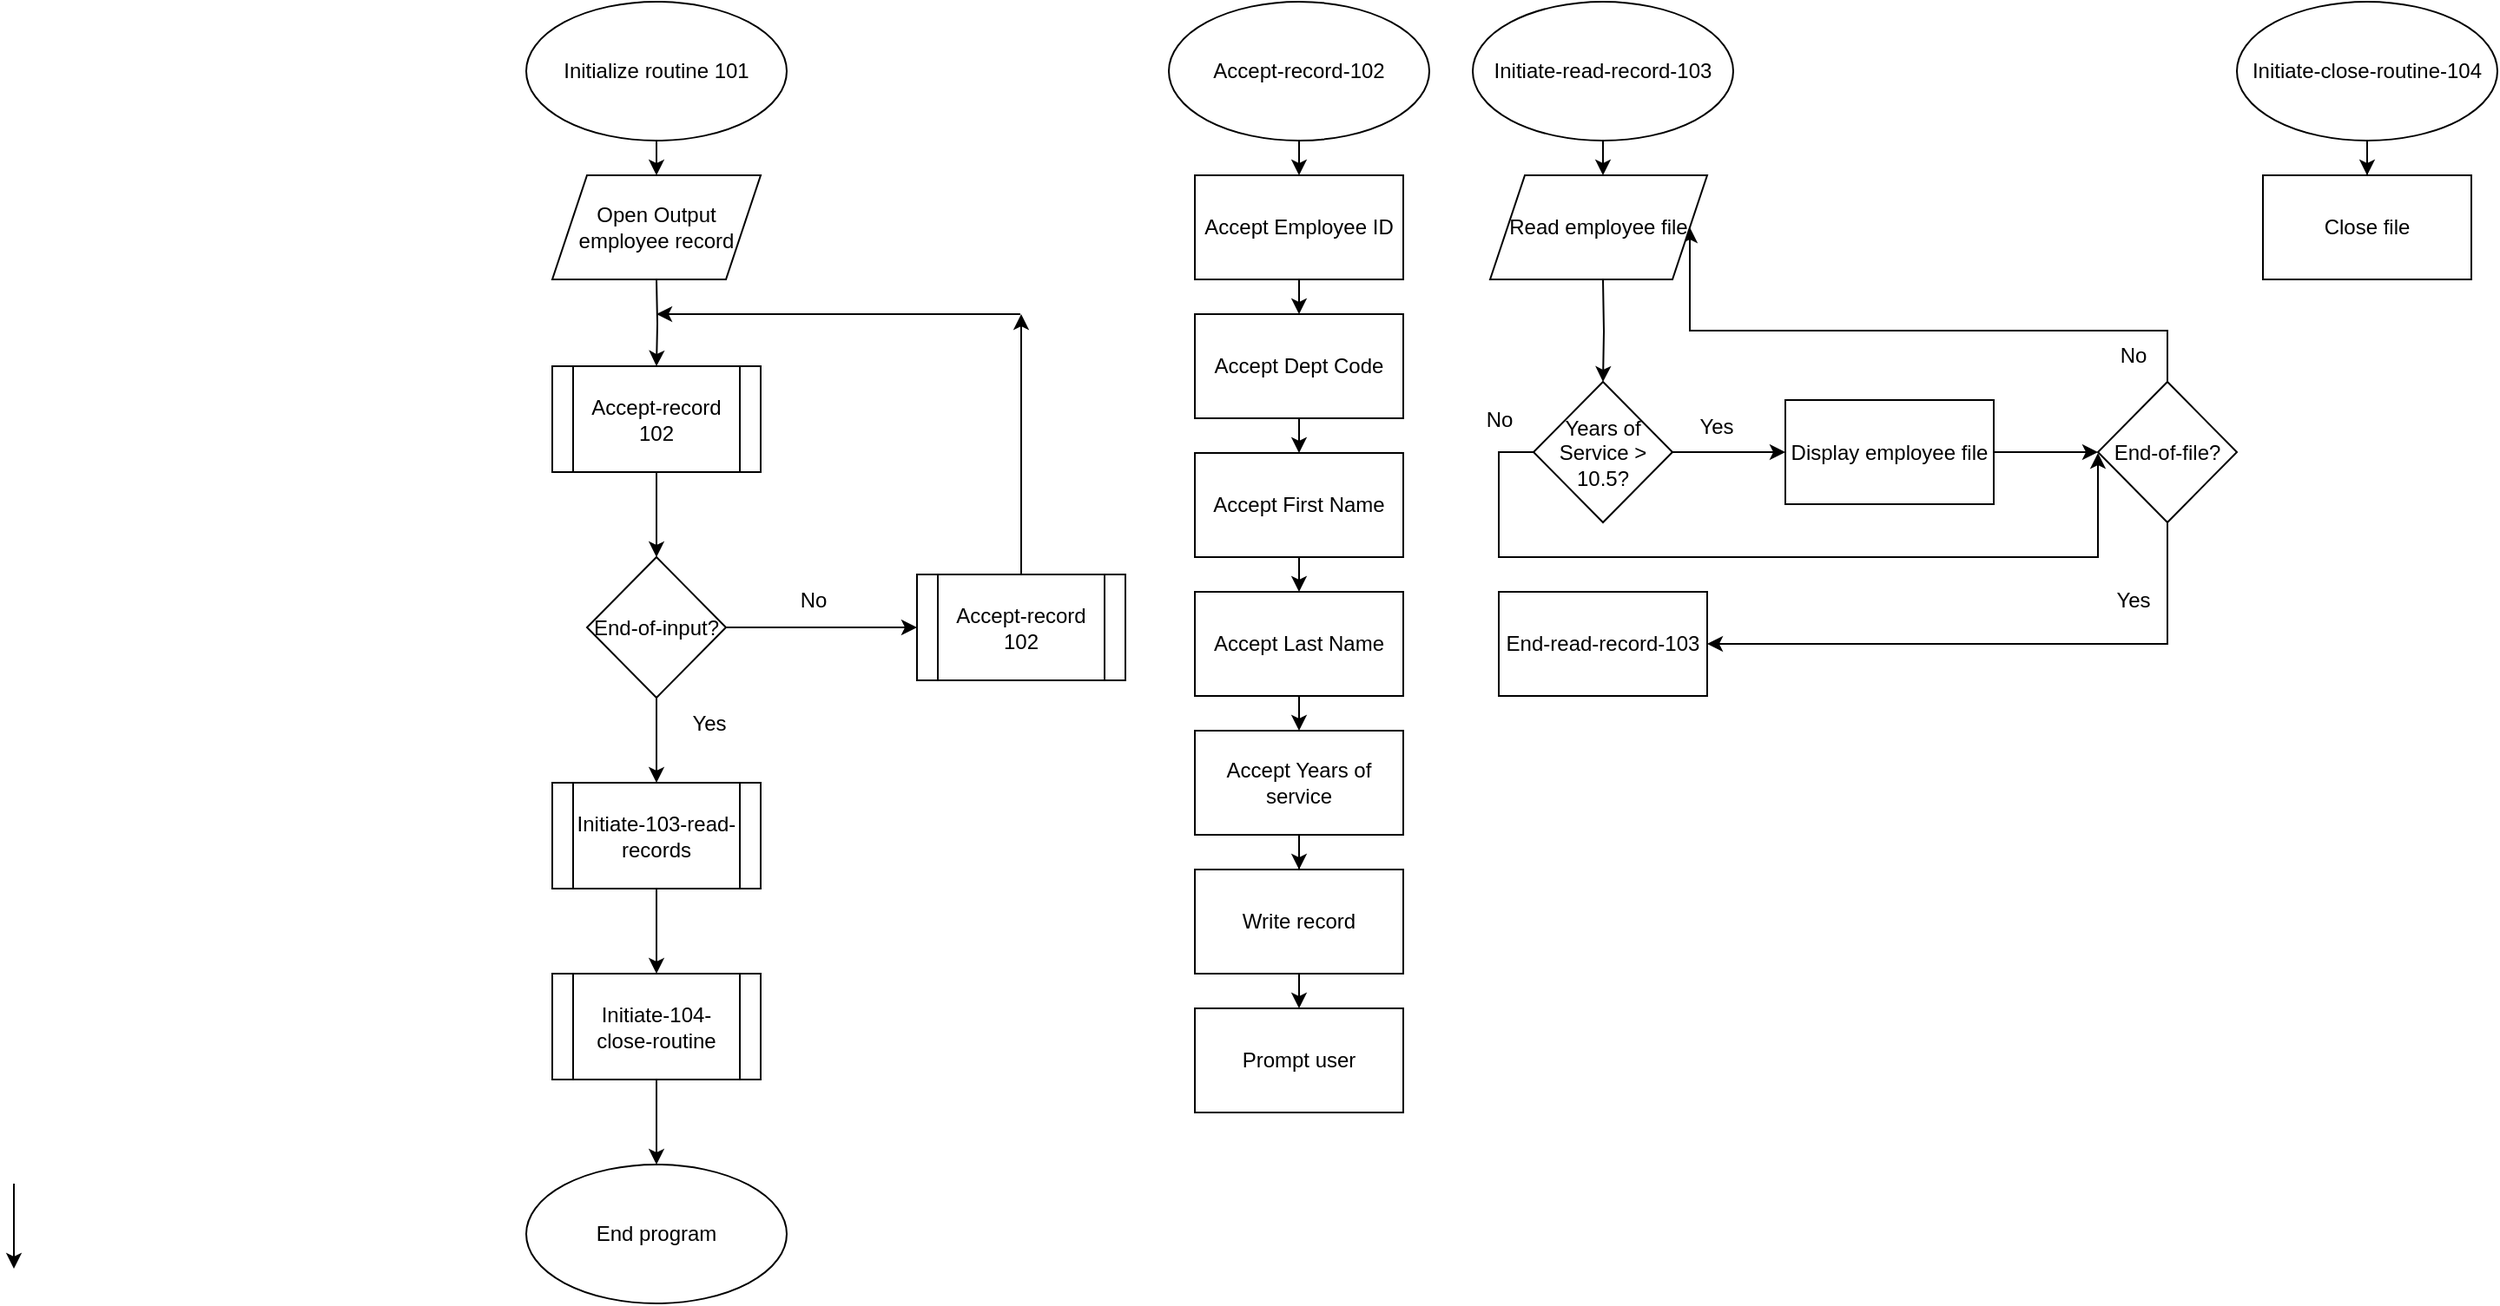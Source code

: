 <mxfile version="27.1.4">
  <diagram name="Page-1" id="qaMi9cR7SeN8WYckawro">
    <mxGraphModel dx="1553" dy="750" grid="1" gridSize="10" guides="1" tooltips="1" connect="1" arrows="1" fold="1" page="1" pageScale="1" pageWidth="850" pageHeight="1100" math="0" shadow="0">
      <root>
        <mxCell id="0" />
        <mxCell id="1" parent="0" />
        <mxCell id="efkY1EfVVCiKtOzfPzsn-13" style="edgeStyle=orthogonalEdgeStyle;rounded=0;orthogonalLoop=1;jettySize=auto;html=1;exitX=0.5;exitY=1;exitDx=0;exitDy=0;entryX=0.5;entryY=0;entryDx=0;entryDy=0;" edge="1" parent="1" target="efkY1EfVVCiKtOzfPzsn-7">
          <mxGeometry relative="1" as="geometry">
            <mxPoint x="130" y="220" as="sourcePoint" />
          </mxGeometry>
        </mxCell>
        <mxCell id="efkY1EfVVCiKtOzfPzsn-23" style="edgeStyle=orthogonalEdgeStyle;rounded=0;orthogonalLoop=1;jettySize=auto;html=1;exitX=0.5;exitY=1;exitDx=0;exitDy=0;entryX=0.5;entryY=0;entryDx=0;entryDy=0;" edge="1" parent="1" source="efkY1EfVVCiKtOzfPzsn-5">
          <mxGeometry relative="1" as="geometry">
            <mxPoint x="130" y="160" as="targetPoint" />
          </mxGeometry>
        </mxCell>
        <mxCell id="efkY1EfVVCiKtOzfPzsn-5" value="Initialize routine 101" style="ellipse;whiteSpace=wrap;html=1;" vertex="1" parent="1">
          <mxGeometry x="55" y="60" width="150" height="80" as="geometry" />
        </mxCell>
        <mxCell id="efkY1EfVVCiKtOzfPzsn-14" style="edgeStyle=orthogonalEdgeStyle;rounded=0;orthogonalLoop=1;jettySize=auto;html=1;exitX=0.5;exitY=0;exitDx=0;exitDy=0;" edge="1" parent="1" source="efkY1EfVVCiKtOzfPzsn-6">
          <mxGeometry relative="1" as="geometry">
            <mxPoint x="340" y="240" as="targetPoint" />
          </mxGeometry>
        </mxCell>
        <mxCell id="efkY1EfVVCiKtOzfPzsn-6" value="Accept-record 102" style="shape=process;whiteSpace=wrap;html=1;backgroundOutline=1;" vertex="1" parent="1">
          <mxGeometry x="280" y="390" width="120" height="61" as="geometry" />
        </mxCell>
        <mxCell id="efkY1EfVVCiKtOzfPzsn-26" style="edgeStyle=orthogonalEdgeStyle;rounded=0;orthogonalLoop=1;jettySize=auto;html=1;exitX=0.5;exitY=1;exitDx=0;exitDy=0;entryX=0.5;entryY=0;entryDx=0;entryDy=0;" edge="1" parent="1" source="efkY1EfVVCiKtOzfPzsn-7" target="efkY1EfVVCiKtOzfPzsn-8">
          <mxGeometry relative="1" as="geometry" />
        </mxCell>
        <mxCell id="efkY1EfVVCiKtOzfPzsn-7" value="Accept-record 102" style="shape=process;whiteSpace=wrap;html=1;backgroundOutline=1;" vertex="1" parent="1">
          <mxGeometry x="70" y="270" width="120" height="61" as="geometry" />
        </mxCell>
        <mxCell id="efkY1EfVVCiKtOzfPzsn-16" style="edgeStyle=orthogonalEdgeStyle;rounded=0;orthogonalLoop=1;jettySize=auto;html=1;exitX=1;exitY=0.5;exitDx=0;exitDy=0;entryX=0;entryY=0.5;entryDx=0;entryDy=0;" edge="1" parent="1" source="efkY1EfVVCiKtOzfPzsn-8" target="efkY1EfVVCiKtOzfPzsn-6">
          <mxGeometry relative="1" as="geometry" />
        </mxCell>
        <mxCell id="efkY1EfVVCiKtOzfPzsn-33" style="edgeStyle=orthogonalEdgeStyle;rounded=0;orthogonalLoop=1;jettySize=auto;html=1;exitX=0.5;exitY=1;exitDx=0;exitDy=0;" edge="1" parent="1" source="efkY1EfVVCiKtOzfPzsn-8">
          <mxGeometry relative="1" as="geometry">
            <mxPoint x="130" y="510" as="targetPoint" />
          </mxGeometry>
        </mxCell>
        <mxCell id="efkY1EfVVCiKtOzfPzsn-8" value="End-of-input?" style="rhombus;whiteSpace=wrap;html=1;" vertex="1" parent="1">
          <mxGeometry x="90" y="380" width="80" height="81" as="geometry" />
        </mxCell>
        <mxCell id="efkY1EfVVCiKtOzfPzsn-18" style="edgeStyle=orthogonalEdgeStyle;rounded=0;orthogonalLoop=1;jettySize=auto;html=1;exitX=0.5;exitY=1;exitDx=0;exitDy=0;entryX=0.5;entryY=0;entryDx=0;entryDy=0;" edge="1" parent="1" source="efkY1EfVVCiKtOzfPzsn-9" target="efkY1EfVVCiKtOzfPzsn-11">
          <mxGeometry relative="1" as="geometry" />
        </mxCell>
        <mxCell id="efkY1EfVVCiKtOzfPzsn-9" value="&lt;div&gt;Accept-record-102&lt;/div&gt;" style="ellipse;whiteSpace=wrap;html=1;" vertex="1" parent="1">
          <mxGeometry x="425" y="60" width="150" height="80" as="geometry" />
        </mxCell>
        <mxCell id="efkY1EfVVCiKtOzfPzsn-19" style="edgeStyle=orthogonalEdgeStyle;rounded=0;orthogonalLoop=1;jettySize=auto;html=1;exitX=0.5;exitY=1;exitDx=0;exitDy=0;entryX=0.5;entryY=0;entryDx=0;entryDy=0;" edge="1" parent="1" source="efkY1EfVVCiKtOzfPzsn-11" target="efkY1EfVVCiKtOzfPzsn-17">
          <mxGeometry relative="1" as="geometry" />
        </mxCell>
        <mxCell id="efkY1EfVVCiKtOzfPzsn-11" value="Accept Employee ID" style="rounded=0;whiteSpace=wrap;html=1;" vertex="1" parent="1">
          <mxGeometry x="440" y="160" width="120" height="60" as="geometry" />
        </mxCell>
        <mxCell id="efkY1EfVVCiKtOzfPzsn-15" style="edgeStyle=orthogonalEdgeStyle;rounded=0;orthogonalLoop=1;jettySize=auto;html=1;exitX=0.5;exitY=0;exitDx=0;exitDy=0;" edge="1" parent="1">
          <mxGeometry relative="1" as="geometry">
            <mxPoint x="130" y="240" as="targetPoint" />
            <mxPoint x="339.5" y="240" as="sourcePoint" />
          </mxGeometry>
        </mxCell>
        <mxCell id="efkY1EfVVCiKtOzfPzsn-21" style="edgeStyle=orthogonalEdgeStyle;rounded=0;orthogonalLoop=1;jettySize=auto;html=1;exitX=0.5;exitY=1;exitDx=0;exitDy=0;entryX=0.5;entryY=0;entryDx=0;entryDy=0;" edge="1" parent="1" source="efkY1EfVVCiKtOzfPzsn-17" target="efkY1EfVVCiKtOzfPzsn-20">
          <mxGeometry relative="1" as="geometry" />
        </mxCell>
        <mxCell id="efkY1EfVVCiKtOzfPzsn-17" value="Accept Dept Code" style="rounded=0;whiteSpace=wrap;html=1;" vertex="1" parent="1">
          <mxGeometry x="440" y="240" width="120" height="60" as="geometry" />
        </mxCell>
        <mxCell id="efkY1EfVVCiKtOzfPzsn-25" style="edgeStyle=orthogonalEdgeStyle;rounded=0;orthogonalLoop=1;jettySize=auto;html=1;exitX=0.5;exitY=1;exitDx=0;exitDy=0;entryX=0.5;entryY=0;entryDx=0;entryDy=0;" edge="1" parent="1" source="efkY1EfVVCiKtOzfPzsn-20" target="efkY1EfVVCiKtOzfPzsn-24">
          <mxGeometry relative="1" as="geometry" />
        </mxCell>
        <mxCell id="efkY1EfVVCiKtOzfPzsn-20" value="Accept First Name" style="rounded=0;whiteSpace=wrap;html=1;" vertex="1" parent="1">
          <mxGeometry x="440" y="320" width="120" height="60" as="geometry" />
        </mxCell>
        <mxCell id="efkY1EfVVCiKtOzfPzsn-30" style="edgeStyle=orthogonalEdgeStyle;rounded=0;orthogonalLoop=1;jettySize=auto;html=1;exitX=0.5;exitY=1;exitDx=0;exitDy=0;entryX=0.5;entryY=0;entryDx=0;entryDy=0;" edge="1" parent="1" source="efkY1EfVVCiKtOzfPzsn-24" target="efkY1EfVVCiKtOzfPzsn-29">
          <mxGeometry relative="1" as="geometry" />
        </mxCell>
        <mxCell id="efkY1EfVVCiKtOzfPzsn-24" value="Accept Last Name" style="rounded=0;whiteSpace=wrap;html=1;" vertex="1" parent="1">
          <mxGeometry x="440" y="400" width="120" height="60" as="geometry" />
        </mxCell>
        <mxCell id="efkY1EfVVCiKtOzfPzsn-28" value="No" style="text;html=1;align=center;verticalAlign=middle;resizable=0;points=[];autosize=1;strokeColor=none;fillColor=none;" vertex="1" parent="1">
          <mxGeometry x="200" y="390" width="40" height="30" as="geometry" />
        </mxCell>
        <mxCell id="efkY1EfVVCiKtOzfPzsn-32" style="edgeStyle=orthogonalEdgeStyle;rounded=0;orthogonalLoop=1;jettySize=auto;html=1;exitX=0.5;exitY=1;exitDx=0;exitDy=0;" edge="1" parent="1" source="efkY1EfVVCiKtOzfPzsn-29" target="efkY1EfVVCiKtOzfPzsn-31">
          <mxGeometry relative="1" as="geometry" />
        </mxCell>
        <mxCell id="efkY1EfVVCiKtOzfPzsn-29" value="&lt;div&gt;Accept Years of service&lt;/div&gt;" style="rounded=0;whiteSpace=wrap;html=1;" vertex="1" parent="1">
          <mxGeometry x="440" y="480" width="120" height="60" as="geometry" />
        </mxCell>
        <mxCell id="efkY1EfVVCiKtOzfPzsn-86" style="edgeStyle=orthogonalEdgeStyle;rounded=0;orthogonalLoop=1;jettySize=auto;html=1;exitX=0.5;exitY=1;exitDx=0;exitDy=0;entryX=0.5;entryY=0;entryDx=0;entryDy=0;" edge="1" parent="1" source="efkY1EfVVCiKtOzfPzsn-31" target="efkY1EfVVCiKtOzfPzsn-85">
          <mxGeometry relative="1" as="geometry" />
        </mxCell>
        <mxCell id="efkY1EfVVCiKtOzfPzsn-31" value="&lt;div&gt;Write record&lt;/div&gt;" style="rounded=0;whiteSpace=wrap;html=1;" vertex="1" parent="1">
          <mxGeometry x="440" y="560" width="120" height="60" as="geometry" />
        </mxCell>
        <mxCell id="efkY1EfVVCiKtOzfPzsn-70" style="edgeStyle=orthogonalEdgeStyle;rounded=0;orthogonalLoop=1;jettySize=auto;html=1;exitX=0.5;exitY=1;exitDx=0;exitDy=0;entryX=0.5;entryY=0;entryDx=0;entryDy=0;" edge="1" parent="1" source="efkY1EfVVCiKtOzfPzsn-34" target="efkY1EfVVCiKtOzfPzsn-69">
          <mxGeometry relative="1" as="geometry" />
        </mxCell>
        <mxCell id="efkY1EfVVCiKtOzfPzsn-34" value="Initiate-103-read-records" style="shape=process;whiteSpace=wrap;html=1;backgroundOutline=1;" vertex="1" parent="1">
          <mxGeometry x="70" y="510" width="120" height="61" as="geometry" />
        </mxCell>
        <mxCell id="efkY1EfVVCiKtOzfPzsn-37" style="edgeStyle=orthogonalEdgeStyle;rounded=0;orthogonalLoop=1;jettySize=auto;html=1;exitX=0.5;exitY=1;exitDx=0;exitDy=0;entryX=0.5;entryY=0;entryDx=0;entryDy=0;" edge="1" parent="1" source="efkY1EfVVCiKtOzfPzsn-35">
          <mxGeometry relative="1" as="geometry">
            <mxPoint x="675" y="160" as="targetPoint" />
          </mxGeometry>
        </mxCell>
        <mxCell id="efkY1EfVVCiKtOzfPzsn-35" value="Initiate-read-record-103" style="ellipse;whiteSpace=wrap;html=1;" vertex="1" parent="1">
          <mxGeometry x="600" y="60" width="150" height="80" as="geometry" />
        </mxCell>
        <mxCell id="efkY1EfVVCiKtOzfPzsn-49" value="" style="edgeStyle=orthogonalEdgeStyle;rounded=0;orthogonalLoop=1;jettySize=auto;html=1;" edge="1" parent="1" target="efkY1EfVVCiKtOzfPzsn-40">
          <mxGeometry relative="1" as="geometry">
            <mxPoint x="675" y="220" as="sourcePoint" />
          </mxGeometry>
        </mxCell>
        <mxCell id="efkY1EfVVCiKtOzfPzsn-47" style="edgeStyle=orthogonalEdgeStyle;rounded=0;orthogonalLoop=1;jettySize=auto;html=1;exitX=1;exitY=0.5;exitDx=0;exitDy=0;entryX=0;entryY=0.5;entryDx=0;entryDy=0;" edge="1" parent="1" source="efkY1EfVVCiKtOzfPzsn-40">
          <mxGeometry relative="1" as="geometry">
            <mxPoint x="780" y="319.5" as="targetPoint" />
          </mxGeometry>
        </mxCell>
        <mxCell id="efkY1EfVVCiKtOzfPzsn-83" style="edgeStyle=orthogonalEdgeStyle;rounded=0;orthogonalLoop=1;jettySize=auto;html=1;exitX=0;exitY=0.5;exitDx=0;exitDy=0;" edge="1" parent="1" source="efkY1EfVVCiKtOzfPzsn-40">
          <mxGeometry relative="1" as="geometry">
            <mxPoint x="960" y="320" as="targetPoint" />
            <Array as="points">
              <mxPoint x="615" y="320" />
              <mxPoint x="615" y="380" />
            </Array>
          </mxGeometry>
        </mxCell>
        <mxCell id="efkY1EfVVCiKtOzfPzsn-40" value="Years of Service &amp;gt; 10.5?" style="rhombus;whiteSpace=wrap;html=1;" vertex="1" parent="1">
          <mxGeometry x="635" y="279" width="80" height="81" as="geometry" />
        </mxCell>
        <mxCell id="efkY1EfVVCiKtOzfPzsn-43" value="Yes" style="text;html=1;align=center;verticalAlign=middle;resizable=0;points=[];autosize=1;strokeColor=none;fillColor=none;" vertex="1" parent="1">
          <mxGeometry x="140" y="461" width="40" height="30" as="geometry" />
        </mxCell>
        <mxCell id="efkY1EfVVCiKtOzfPzsn-44" value="Yes" style="text;html=1;align=center;verticalAlign=middle;resizable=0;points=[];autosize=1;strokeColor=none;fillColor=none;" vertex="1" parent="1">
          <mxGeometry x="720" y="290" width="40" height="30" as="geometry" />
        </mxCell>
        <mxCell id="efkY1EfVVCiKtOzfPzsn-45" value="No" style="text;html=1;align=center;verticalAlign=middle;resizable=0;points=[];autosize=1;strokeColor=none;fillColor=none;" vertex="1" parent="1">
          <mxGeometry x="960" y="249" width="40" height="30" as="geometry" />
        </mxCell>
        <mxCell id="efkY1EfVVCiKtOzfPzsn-52" style="edgeStyle=orthogonalEdgeStyle;rounded=0;orthogonalLoop=1;jettySize=auto;html=1;exitX=1;exitY=0.5;exitDx=0;exitDy=0;entryX=0;entryY=0.5;entryDx=0;entryDy=0;" edge="1" parent="1" source="efkY1EfVVCiKtOzfPzsn-50" target="efkY1EfVVCiKtOzfPzsn-51">
          <mxGeometry relative="1" as="geometry" />
        </mxCell>
        <mxCell id="efkY1EfVVCiKtOzfPzsn-50" value="Display employee file" style="rounded=0;whiteSpace=wrap;html=1;" vertex="1" parent="1">
          <mxGeometry x="780" y="289.5" width="120" height="60" as="geometry" />
        </mxCell>
        <mxCell id="efkY1EfVVCiKtOzfPzsn-53" style="edgeStyle=orthogonalEdgeStyle;rounded=0;orthogonalLoop=1;jettySize=auto;html=1;exitX=0.5;exitY=0;exitDx=0;exitDy=0;entryX=1;entryY=0.5;entryDx=0;entryDy=0;" edge="1" parent="1" source="efkY1EfVVCiKtOzfPzsn-51" target="efkY1EfVVCiKtOzfPzsn-87">
          <mxGeometry relative="1" as="geometry">
            <mxPoint x="735" y="190" as="targetPoint" />
          </mxGeometry>
        </mxCell>
        <mxCell id="efkY1EfVVCiKtOzfPzsn-63" style="edgeStyle=orthogonalEdgeStyle;rounded=0;orthogonalLoop=1;jettySize=auto;html=1;exitX=0.5;exitY=1;exitDx=0;exitDy=0;entryX=1;entryY=0.5;entryDx=0;entryDy=0;" edge="1" parent="1" source="efkY1EfVVCiKtOzfPzsn-51" target="efkY1EfVVCiKtOzfPzsn-67">
          <mxGeometry relative="1" as="geometry">
            <mxPoint x="1000" y="430" as="targetPoint" />
            <mxPoint x="1000" y="380" as="sourcePoint" />
          </mxGeometry>
        </mxCell>
        <mxCell id="efkY1EfVVCiKtOzfPzsn-51" value="End-of-file?" style="rhombus;whiteSpace=wrap;html=1;" vertex="1" parent="1">
          <mxGeometry x="960" y="279" width="80" height="81" as="geometry" />
        </mxCell>
        <mxCell id="efkY1EfVVCiKtOzfPzsn-61" value="Yes" style="text;html=1;align=center;verticalAlign=middle;resizable=0;points=[];autosize=1;strokeColor=none;fillColor=none;" vertex="1" parent="1">
          <mxGeometry x="960" y="390" width="40" height="30" as="geometry" />
        </mxCell>
        <mxCell id="efkY1EfVVCiKtOzfPzsn-67" value="End-read-record-103" style="rounded=0;whiteSpace=wrap;html=1;" vertex="1" parent="1">
          <mxGeometry x="615" y="400" width="120" height="60" as="geometry" />
        </mxCell>
        <mxCell id="efkY1EfVVCiKtOzfPzsn-73" style="edgeStyle=orthogonalEdgeStyle;rounded=0;orthogonalLoop=1;jettySize=auto;html=1;exitX=0.5;exitY=1;exitDx=0;exitDy=0;entryX=0.5;entryY=0;entryDx=0;entryDy=0;" edge="1" parent="1" source="efkY1EfVVCiKtOzfPzsn-69">
          <mxGeometry relative="1" as="geometry">
            <mxPoint x="130" y="730" as="targetPoint" />
          </mxGeometry>
        </mxCell>
        <mxCell id="efkY1EfVVCiKtOzfPzsn-69" value="&lt;div&gt;Initiate-104-close-routine&lt;/div&gt;" style="shape=process;whiteSpace=wrap;html=1;backgroundOutline=1;" vertex="1" parent="1">
          <mxGeometry x="70" y="620" width="120" height="61" as="geometry" />
        </mxCell>
        <mxCell id="efkY1EfVVCiKtOzfPzsn-71" style="edgeStyle=orthogonalEdgeStyle;rounded=0;orthogonalLoop=1;jettySize=auto;html=1;exitX=0.5;exitY=1;exitDx=0;exitDy=0;entryX=0.5;entryY=0;entryDx=0;entryDy=0;" edge="1" parent="1">
          <mxGeometry relative="1" as="geometry">
            <mxPoint x="-240" y="741" as="sourcePoint" />
            <mxPoint x="-240" y="790" as="targetPoint" />
          </mxGeometry>
        </mxCell>
        <mxCell id="efkY1EfVVCiKtOzfPzsn-76" style="edgeStyle=orthogonalEdgeStyle;rounded=0;orthogonalLoop=1;jettySize=auto;html=1;exitX=0.5;exitY=1;exitDx=0;exitDy=0;" edge="1" parent="1" source="efkY1EfVVCiKtOzfPzsn-74" target="efkY1EfVVCiKtOzfPzsn-75">
          <mxGeometry relative="1" as="geometry" />
        </mxCell>
        <mxCell id="efkY1EfVVCiKtOzfPzsn-74" value="Initiate-close-routine-104" style="ellipse;whiteSpace=wrap;html=1;" vertex="1" parent="1">
          <mxGeometry x="1040" y="60" width="150" height="80" as="geometry" />
        </mxCell>
        <mxCell id="efkY1EfVVCiKtOzfPzsn-75" value="&lt;div&gt;Close file&lt;/div&gt;" style="rounded=0;whiteSpace=wrap;html=1;" vertex="1" parent="1">
          <mxGeometry x="1055" y="160" width="120" height="60" as="geometry" />
        </mxCell>
        <mxCell id="efkY1EfVVCiKtOzfPzsn-81" value="&lt;div&gt;No&lt;/div&gt;" style="text;html=1;align=center;verticalAlign=middle;resizable=0;points=[];autosize=1;strokeColor=none;fillColor=none;" vertex="1" parent="1">
          <mxGeometry x="595" y="285.5" width="40" height="30" as="geometry" />
        </mxCell>
        <mxCell id="efkY1EfVVCiKtOzfPzsn-85" value="&lt;div&gt;Prompt user&lt;/div&gt;" style="rounded=0;whiteSpace=wrap;html=1;" vertex="1" parent="1">
          <mxGeometry x="440" y="640" width="120" height="60" as="geometry" />
        </mxCell>
        <mxCell id="efkY1EfVVCiKtOzfPzsn-87" value="Read employee file" style="shape=parallelogram;perimeter=parallelogramPerimeter;whiteSpace=wrap;html=1;fixedSize=1;" vertex="1" parent="1">
          <mxGeometry x="610" y="160" width="125" height="60" as="geometry" />
        </mxCell>
        <mxCell id="efkY1EfVVCiKtOzfPzsn-88" value="&lt;div&gt;Open Output employee record&lt;/div&gt;" style="shape=parallelogram;perimeter=parallelogramPerimeter;whiteSpace=wrap;html=1;fixedSize=1;" vertex="1" parent="1">
          <mxGeometry x="70" y="160" width="120" height="60" as="geometry" />
        </mxCell>
        <mxCell id="efkY1EfVVCiKtOzfPzsn-89" value="&lt;div&gt;End program&lt;/div&gt;" style="ellipse;whiteSpace=wrap;html=1;" vertex="1" parent="1">
          <mxGeometry x="55" y="730" width="150" height="80" as="geometry" />
        </mxCell>
      </root>
    </mxGraphModel>
  </diagram>
</mxfile>
